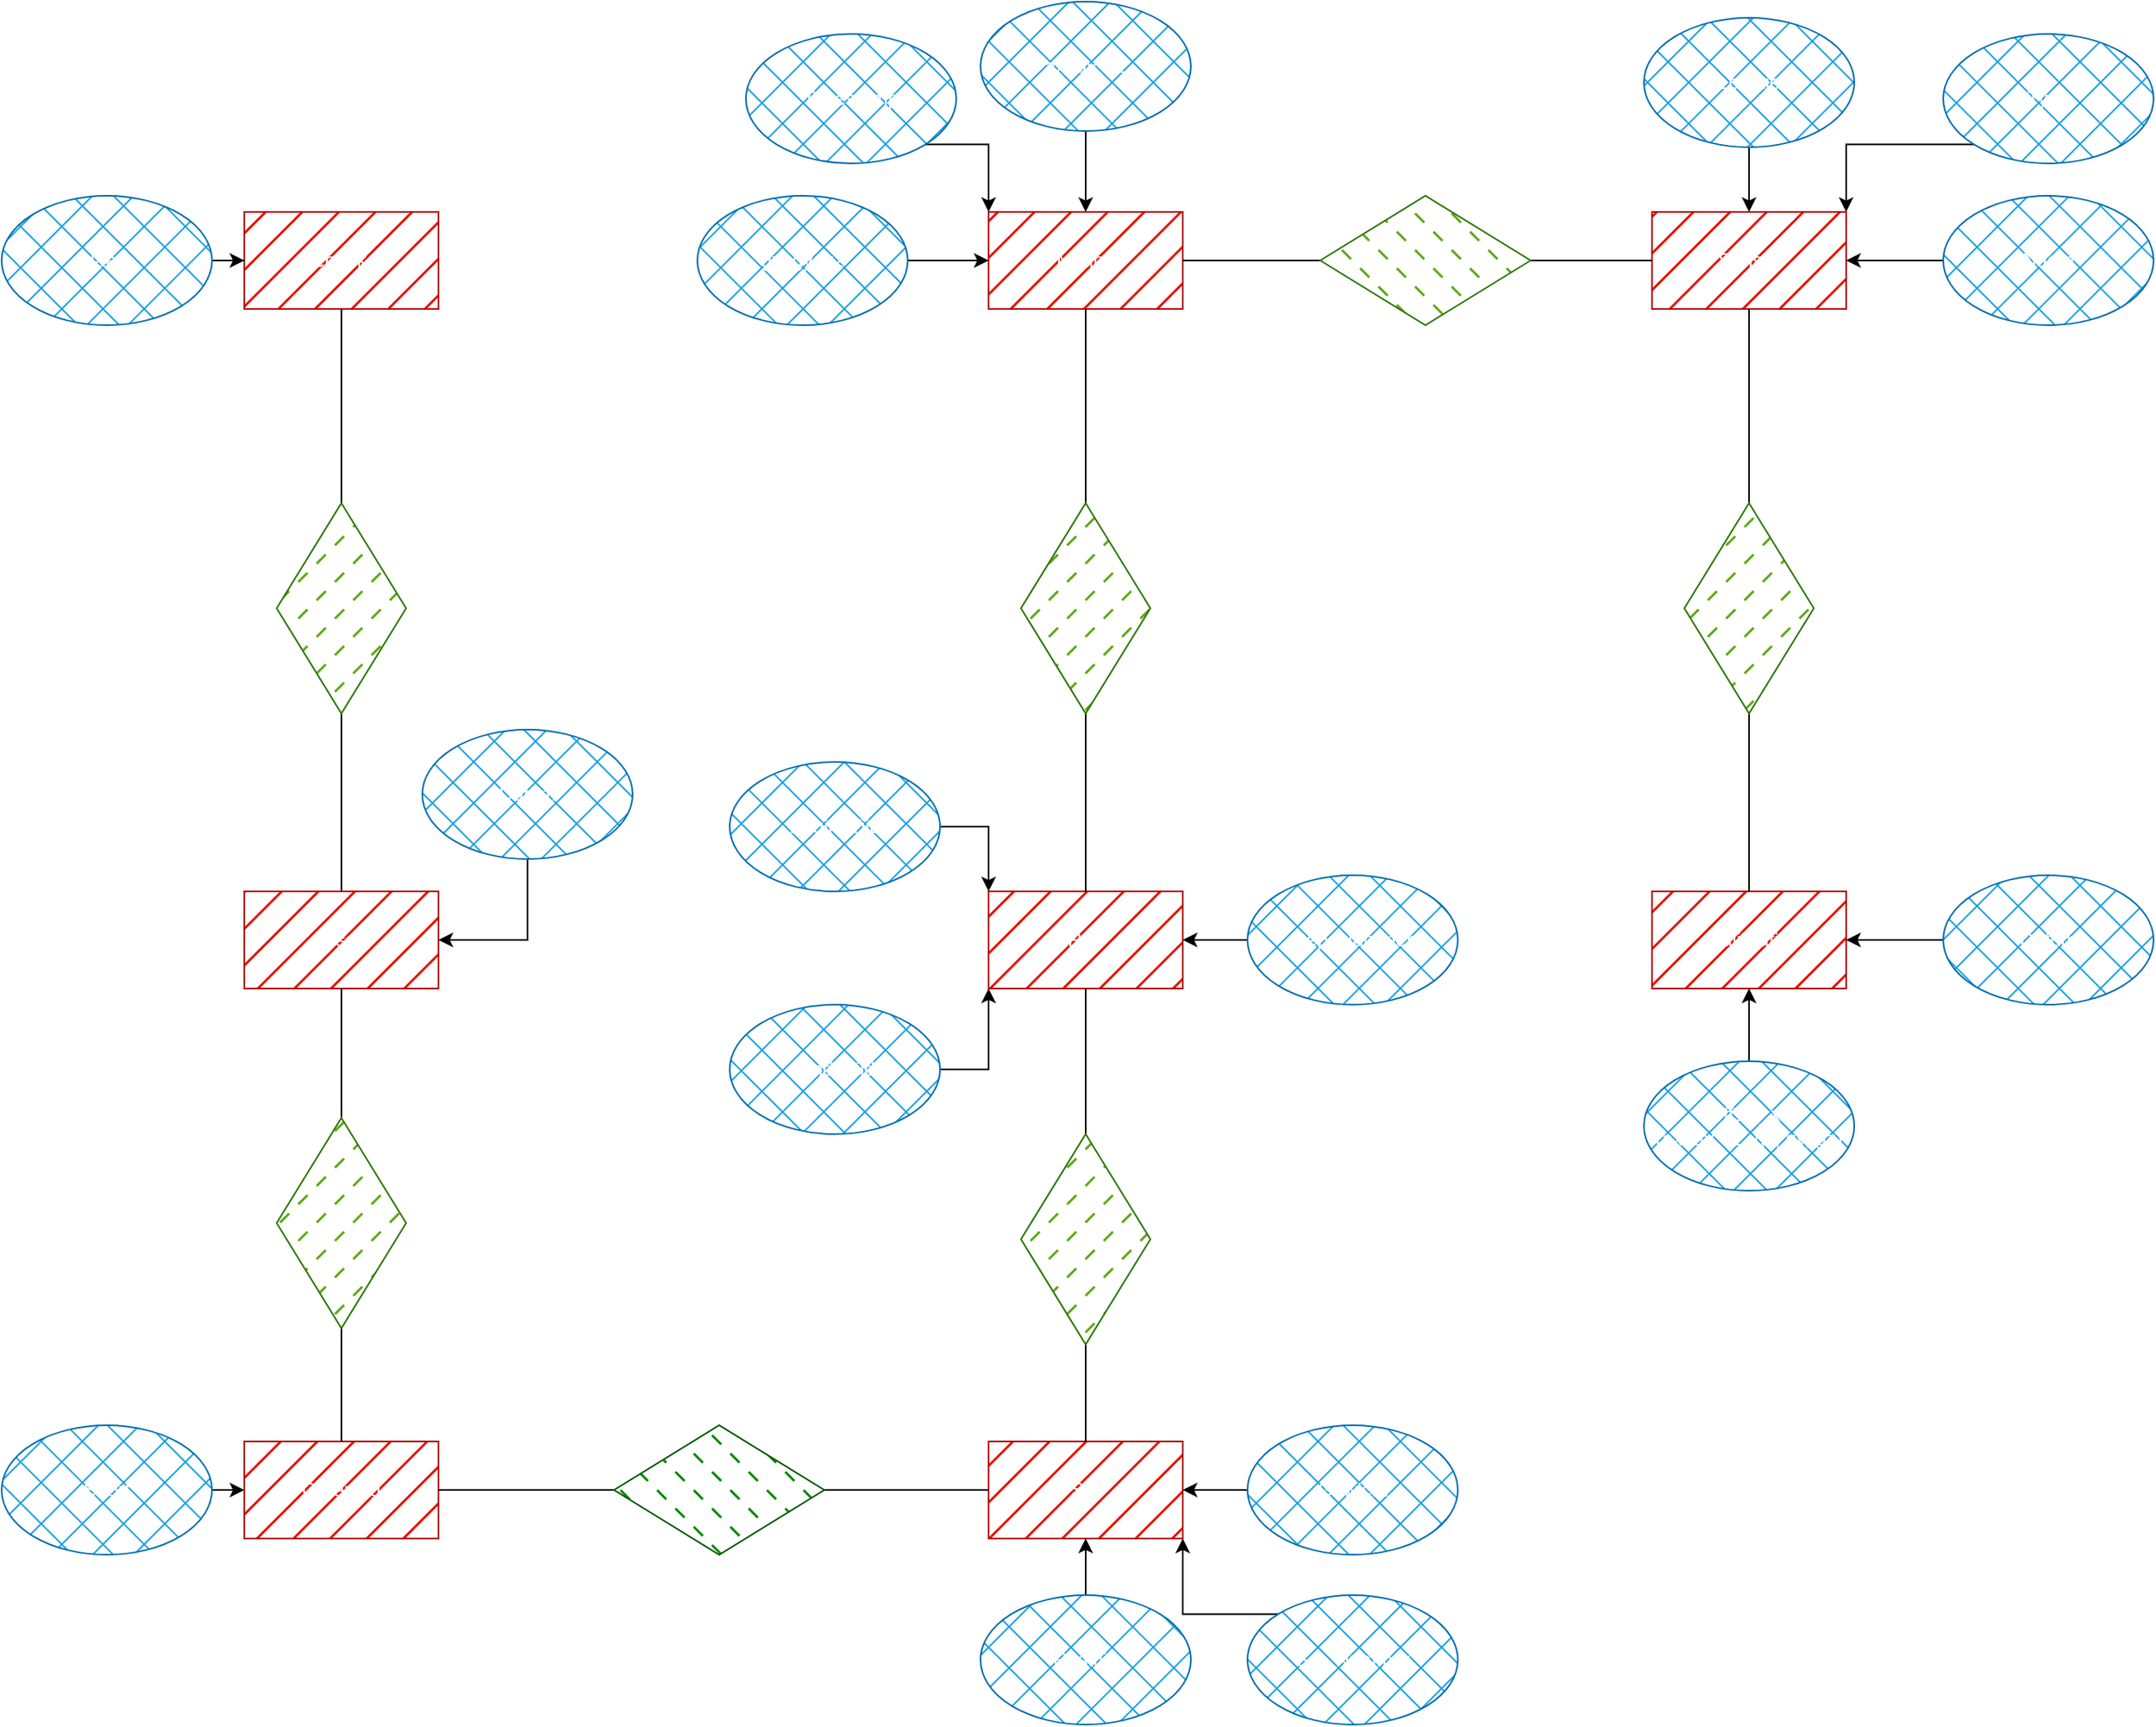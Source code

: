 <mxfile version="28.2.8">
  <diagram name="Page-1" id="XwFKuY0fjsOMMtmNPuCR">
    <mxGraphModel dx="2578" dy="1596" grid="1" gridSize="10" guides="1" tooltips="1" connect="1" arrows="1" fold="1" page="1" pageScale="1" pageWidth="1654" pageHeight="1169" math="0" shadow="0">
      <root>
        <mxCell id="0" />
        <mxCell id="1" parent="0" />
        <mxCell id="-jEJJR0pYMk_BCO5e8TO-1" value="Gebruiker" style="rounded=0;whiteSpace=wrap;html=1;fillColor=#e51400;fontColor=#FFFFFF;strokeColor=#B20000;gradientColor=none;fillStyle=hatch;" vertex="1" parent="1">
          <mxGeometry x="320" y="170" width="120" height="60" as="geometry" />
        </mxCell>
        <mxCell id="-jEJJR0pYMk_BCO5e8TO-48" style="edgeStyle=orthogonalEdgeStyle;rounded=0;orthogonalLoop=1;jettySize=auto;html=1;exitX=0.5;exitY=0;exitDx=0;exitDy=0;entryX=0.5;entryY=1;entryDx=0;entryDy=0;endArrow=none;endFill=0;fontColor=#FFFFFF;" edge="1" parent="1" source="-jEJJR0pYMk_BCO5e8TO-2" target="-jEJJR0pYMk_BCO5e8TO-9">
          <mxGeometry relative="1" as="geometry" />
        </mxCell>
        <mxCell id="-jEJJR0pYMk_BCO5e8TO-2" value="Sessie" style="rounded=0;whiteSpace=wrap;html=1;fillColor=#e51400;fontColor=#FFFFFF;strokeColor=#B20000;gradientColor=none;fillStyle=hatch;" vertex="1" parent="1">
          <mxGeometry x="320" y="590" width="120" height="60" as="geometry" />
        </mxCell>
        <mxCell id="-jEJJR0pYMk_BCO5e8TO-3" value="Oefening" style="rounded=0;whiteSpace=wrap;html=1;fillColor=#e51400;fontColor=#FFFFFF;strokeColor=#B20000;gradientColor=none;fillStyle=hatch;" vertex="1" parent="1">
          <mxGeometry x="320" y="930" width="120" height="60" as="geometry" />
        </mxCell>
        <mxCell id="-jEJJR0pYMk_BCO5e8TO-4" value="Meting" style="rounded=0;whiteSpace=wrap;html=1;fillColor=#e51400;fontColor=#FFFFFF;strokeColor=#B20000;gradientColor=none;fillStyle=hatch;" vertex="1" parent="1">
          <mxGeometry x="780" y="170" width="120" height="60" as="geometry" />
        </mxCell>
        <mxCell id="-jEJJR0pYMk_BCO5e8TO-5" value="Rep" style="rounded=0;whiteSpace=wrap;html=1;fillColor=#e51400;fontColor=#FFFFFF;strokeColor=#B20000;gradientColor=none;fillStyle=hatch;" vertex="1" parent="1">
          <mxGeometry x="780" y="590" width="120" height="60" as="geometry" />
        </mxCell>
        <mxCell id="-jEJJR0pYMk_BCO5e8TO-43" style="edgeStyle=orthogonalEdgeStyle;rounded=0;orthogonalLoop=1;jettySize=auto;html=1;exitX=0;exitY=0.5;exitDx=0;exitDy=0;entryX=0.5;entryY=0;entryDx=0;entryDy=0;endArrow=none;endFill=0;fontColor=#FFFFFF;" edge="1" parent="1" source="-jEJJR0pYMk_BCO5e8TO-6" target="-jEJJR0pYMk_BCO5e8TO-15">
          <mxGeometry relative="1" as="geometry" />
        </mxCell>
        <mxCell id="-jEJJR0pYMk_BCO5e8TO-6" value="Set" style="rounded=0;whiteSpace=wrap;html=1;fillColor=#e51400;fontColor=#FFFFFF;strokeColor=#B20000;gradientColor=none;fillStyle=hatch;" vertex="1" parent="1">
          <mxGeometry x="780" y="930" width="120" height="60" as="geometry" />
        </mxCell>
        <mxCell id="-jEJJR0pYMk_BCO5e8TO-7" value="Sensor" style="rounded=0;whiteSpace=wrap;html=1;fillColor=#e51400;fontColor=#FFFFFF;strokeColor=#B20000;gradientColor=none;fillStyle=hatch;" vertex="1" parent="1">
          <mxGeometry x="1190" y="170" width="120" height="60" as="geometry" />
        </mxCell>
        <mxCell id="-jEJJR0pYMk_BCO5e8TO-8" value="Kalibratie" style="rounded=0;whiteSpace=wrap;html=1;fillColor=#e51400;fontColor=#FFFFFF;strokeColor=#B20000;gradientColor=none;fillStyle=hatch;" vertex="1" parent="1">
          <mxGeometry x="1190" y="590" width="120" height="60" as="geometry" />
        </mxCell>
        <mxCell id="-jEJJR0pYMk_BCO5e8TO-49" style="edgeStyle=orthogonalEdgeStyle;rounded=0;orthogonalLoop=1;jettySize=auto;html=1;exitX=0.5;exitY=0;exitDx=0;exitDy=0;entryX=0.5;entryY=1;entryDx=0;entryDy=0;endArrow=none;endFill=0;fontColor=#FFFFFF;" edge="1" parent="1" source="-jEJJR0pYMk_BCO5e8TO-9" target="-jEJJR0pYMk_BCO5e8TO-1">
          <mxGeometry relative="1" as="geometry" />
        </mxCell>
        <mxCell id="-jEJJR0pYMk_BCO5e8TO-9" value="" style="rhombus;whiteSpace=wrap;html=1;fillColor=#60a917;fontColor=#FFFFFF;strokeColor=#2D7600;fillStyle=dashed;" vertex="1" parent="1">
          <mxGeometry x="340" y="350" width="80" height="130" as="geometry" />
        </mxCell>
        <mxCell id="-jEJJR0pYMk_BCO5e8TO-45" style="edgeStyle=orthogonalEdgeStyle;rounded=0;orthogonalLoop=1;jettySize=auto;html=1;exitX=0.5;exitY=1;exitDx=0;exitDy=0;entryX=0.5;entryY=0;entryDx=0;entryDy=0;endArrow=none;endFill=0;fontColor=#FFFFFF;" edge="1" parent="1" source="-jEJJR0pYMk_BCO5e8TO-10" target="-jEJJR0pYMk_BCO5e8TO-3">
          <mxGeometry relative="1" as="geometry" />
        </mxCell>
        <mxCell id="-jEJJR0pYMk_BCO5e8TO-47" style="edgeStyle=orthogonalEdgeStyle;rounded=0;orthogonalLoop=1;jettySize=auto;html=1;exitX=0.5;exitY=0;exitDx=0;exitDy=0;entryX=0.5;entryY=1;entryDx=0;entryDy=0;endArrow=none;endFill=0;fontColor=#FFFFFF;" edge="1" parent="1" source="-jEJJR0pYMk_BCO5e8TO-10" target="-jEJJR0pYMk_BCO5e8TO-2">
          <mxGeometry relative="1" as="geometry" />
        </mxCell>
        <mxCell id="-jEJJR0pYMk_BCO5e8TO-10" value="" style="rhombus;whiteSpace=wrap;html=1;fillColor=#60a917;fontColor=#FFFFFF;strokeColor=#2D7600;fillStyle=dashed;" vertex="1" parent="1">
          <mxGeometry x="340" y="730" width="80" height="130" as="geometry" />
        </mxCell>
        <mxCell id="-jEJJR0pYMk_BCO5e8TO-41" style="edgeStyle=orthogonalEdgeStyle;rounded=0;orthogonalLoop=1;jettySize=auto;html=1;exitX=0.5;exitY=0;exitDx=0;exitDy=0;entryX=0.5;entryY=1;entryDx=0;entryDy=0;endArrow=none;endFill=0;fontColor=#FFFFFF;" edge="1" parent="1" source="-jEJJR0pYMk_BCO5e8TO-11" target="-jEJJR0pYMk_BCO5e8TO-5">
          <mxGeometry relative="1" as="geometry" />
        </mxCell>
        <mxCell id="-jEJJR0pYMk_BCO5e8TO-42" style="edgeStyle=orthogonalEdgeStyle;rounded=0;orthogonalLoop=1;jettySize=auto;html=1;exitX=0.5;exitY=1;exitDx=0;exitDy=0;endArrow=none;endFill=0;fontColor=#FFFFFF;" edge="1" parent="1" source="-jEJJR0pYMk_BCO5e8TO-11" target="-jEJJR0pYMk_BCO5e8TO-6">
          <mxGeometry relative="1" as="geometry" />
        </mxCell>
        <mxCell id="-jEJJR0pYMk_BCO5e8TO-11" value="" style="rhombus;whiteSpace=wrap;html=1;fillColor=#60a917;fontColor=#FFFFFF;strokeColor=#2D7600;fillStyle=dashed;" vertex="1" parent="1">
          <mxGeometry x="800" y="740" width="80" height="130" as="geometry" />
        </mxCell>
        <mxCell id="-jEJJR0pYMk_BCO5e8TO-39" style="edgeStyle=orthogonalEdgeStyle;rounded=0;orthogonalLoop=1;jettySize=auto;html=1;exitX=0.5;exitY=0;exitDx=0;exitDy=0;entryX=0.5;entryY=1;entryDx=0;entryDy=0;endArrow=none;endFill=0;fontColor=#FFFFFF;" edge="1" parent="1" source="-jEJJR0pYMk_BCO5e8TO-12" target="-jEJJR0pYMk_BCO5e8TO-4">
          <mxGeometry relative="1" as="geometry" />
        </mxCell>
        <mxCell id="-jEJJR0pYMk_BCO5e8TO-40" style="edgeStyle=orthogonalEdgeStyle;rounded=0;orthogonalLoop=1;jettySize=auto;html=1;exitX=0.5;exitY=1;exitDx=0;exitDy=0;endArrow=none;endFill=0;fontColor=#FFFFFF;" edge="1" parent="1" source="-jEJJR0pYMk_BCO5e8TO-12" target="-jEJJR0pYMk_BCO5e8TO-5">
          <mxGeometry relative="1" as="geometry" />
        </mxCell>
        <mxCell id="-jEJJR0pYMk_BCO5e8TO-12" value="" style="rhombus;whiteSpace=wrap;html=1;fillColor=#60a917;fontColor=#FFFFFF;strokeColor=#2D7600;fillStyle=dashed;" vertex="1" parent="1">
          <mxGeometry x="800" y="350" width="80" height="130" as="geometry" />
        </mxCell>
        <mxCell id="-jEJJR0pYMk_BCO5e8TO-33" style="edgeStyle=orthogonalEdgeStyle;rounded=0;orthogonalLoop=1;jettySize=auto;html=1;exitX=0.5;exitY=1;exitDx=0;exitDy=0;endArrow=none;endFill=0;fontColor=#FFFFFF;" edge="1" parent="1" source="-jEJJR0pYMk_BCO5e8TO-13" target="-jEJJR0pYMk_BCO5e8TO-8">
          <mxGeometry relative="1" as="geometry" />
        </mxCell>
        <mxCell id="-jEJJR0pYMk_BCO5e8TO-35" style="edgeStyle=orthogonalEdgeStyle;rounded=0;orthogonalLoop=1;jettySize=auto;html=1;exitX=0.5;exitY=0;exitDx=0;exitDy=0;entryX=0.5;entryY=1;entryDx=0;entryDy=0;endArrow=none;endFill=0;fontColor=#FFFFFF;" edge="1" parent="1" source="-jEJJR0pYMk_BCO5e8TO-13" target="-jEJJR0pYMk_BCO5e8TO-7">
          <mxGeometry relative="1" as="geometry" />
        </mxCell>
        <mxCell id="-jEJJR0pYMk_BCO5e8TO-13" value="" style="rhombus;whiteSpace=wrap;html=1;fillColor=#60a917;fontColor=#FFFFFF;strokeColor=#2D7600;fillStyle=dashed;" vertex="1" parent="1">
          <mxGeometry x="1210" y="350" width="80" height="130" as="geometry" />
        </mxCell>
        <mxCell id="-jEJJR0pYMk_BCO5e8TO-36" style="edgeStyle=orthogonalEdgeStyle;rounded=0;orthogonalLoop=1;jettySize=auto;html=1;exitX=0.5;exitY=0;exitDx=0;exitDy=0;endArrow=none;endFill=0;fontColor=#FFFFFF;" edge="1" parent="1" source="-jEJJR0pYMk_BCO5e8TO-14" target="-jEJJR0pYMk_BCO5e8TO-7">
          <mxGeometry relative="1" as="geometry" />
        </mxCell>
        <mxCell id="-jEJJR0pYMk_BCO5e8TO-38" style="edgeStyle=orthogonalEdgeStyle;rounded=0;orthogonalLoop=1;jettySize=auto;html=1;exitX=0.5;exitY=1;exitDx=0;exitDy=0;entryX=1;entryY=0.5;entryDx=0;entryDy=0;endArrow=none;endFill=0;fontColor=#FFFFFF;" edge="1" parent="1" source="-jEJJR0pYMk_BCO5e8TO-14" target="-jEJJR0pYMk_BCO5e8TO-4">
          <mxGeometry relative="1" as="geometry" />
        </mxCell>
        <mxCell id="-jEJJR0pYMk_BCO5e8TO-14" value="" style="rhombus;whiteSpace=wrap;html=1;rotation=90;fillColor=#60a917;fontColor=#FFFFFF;strokeColor=#2D7600;fillStyle=dashed;" vertex="1" parent="1">
          <mxGeometry x="1010" y="135" width="80" height="130" as="geometry" />
        </mxCell>
        <mxCell id="-jEJJR0pYMk_BCO5e8TO-44" style="edgeStyle=orthogonalEdgeStyle;rounded=0;orthogonalLoop=1;jettySize=auto;html=1;exitX=0.5;exitY=1;exitDx=0;exitDy=0;entryX=1;entryY=0.5;entryDx=0;entryDy=0;endArrow=none;endFill=0;fontColor=#FFFFFF;" edge="1" parent="1" source="-jEJJR0pYMk_BCO5e8TO-15" target="-jEJJR0pYMk_BCO5e8TO-3">
          <mxGeometry relative="1" as="geometry" />
        </mxCell>
        <mxCell id="-jEJJR0pYMk_BCO5e8TO-15" value="" style="rhombus;whiteSpace=wrap;html=1;rotation=90;fillColor=#008a00;fontColor=#FFFFFF;strokeColor=#005700;fillStyle=dashed;" vertex="1" parent="1">
          <mxGeometry x="573.5" y="895" width="80" height="130" as="geometry" />
        </mxCell>
        <mxCell id="-jEJJR0pYMk_BCO5e8TO-16" value="1" style="text;html=1;whiteSpace=wrap;strokeColor=none;fillColor=none;align=center;verticalAlign=middle;rounded=0;fontSize=24;fontColor=#FFFFFF;" vertex="1" parent="1">
          <mxGeometry x="330" y="240" width="60" height="30" as="geometry" />
        </mxCell>
        <mxCell id="-jEJJR0pYMk_BCO5e8TO-17" value="1" style="text;html=1;whiteSpace=wrap;strokeColor=none;fillColor=none;align=center;verticalAlign=middle;rounded=0;fontSize=24;fontColor=#FFFFFF;" vertex="1" parent="1">
          <mxGeometry x="330" y="665" width="60" height="30" as="geometry" />
        </mxCell>
        <mxCell id="-jEJJR0pYMk_BCO5e8TO-18" value="1" style="text;html=1;whiteSpace=wrap;strokeColor=none;fillColor=none;align=center;verticalAlign=middle;rounded=0;fontSize=24;fontColor=#FFFFFF;" vertex="1" parent="1">
          <mxGeometry x="440" y="930" width="60" height="30" as="geometry" />
        </mxCell>
        <mxCell id="-jEJJR0pYMk_BCO5e8TO-19" value="1" style="text;html=1;whiteSpace=wrap;strokeColor=none;fillColor=none;align=center;verticalAlign=middle;rounded=0;fontSize=24;fontColor=#FFFFFF;" vertex="1" parent="1">
          <mxGeometry x="790" y="900" width="60" height="30" as="geometry" />
        </mxCell>
        <mxCell id="-jEJJR0pYMk_BCO5e8TO-20" value="1" style="text;html=1;whiteSpace=wrap;strokeColor=none;fillColor=none;align=center;verticalAlign=middle;rounded=0;fontSize=24;fontColor=#FFFFFF;" vertex="1" parent="1">
          <mxGeometry x="790" y="560" width="60" height="30" as="geometry" />
        </mxCell>
        <mxCell id="-jEJJR0pYMk_BCO5e8TO-21" value="1" style="text;html=1;whiteSpace=wrap;strokeColor=none;fillColor=none;align=center;verticalAlign=middle;rounded=0;fontSize=24;fontColor=#FFFFFF;" vertex="1" parent="1">
          <mxGeometry x="900" y="170" width="60" height="30" as="geometry" />
        </mxCell>
        <mxCell id="-jEJJR0pYMk_BCO5e8TO-22" value="1" style="text;html=1;whiteSpace=wrap;strokeColor=none;fillColor=none;align=center;verticalAlign=middle;rounded=0;fontSize=24;fontColor=#FFFFFF;" vertex="1" parent="1">
          <mxGeometry x="1200" y="560" width="60" height="30" as="geometry" />
        </mxCell>
        <mxCell id="-jEJJR0pYMk_BCO5e8TO-23" value="N" style="text;html=1;whiteSpace=wrap;strokeColor=none;fillColor=none;align=center;verticalAlign=middle;rounded=0;fontSize=24;fontColor=#FFFFFF;" vertex="1" parent="1">
          <mxGeometry x="1200" y="230" width="60" height="30" as="geometry" />
        </mxCell>
        <mxCell id="-jEJJR0pYMk_BCO5e8TO-24" value="N" style="text;html=1;whiteSpace=wrap;strokeColor=none;fillColor=none;align=center;verticalAlign=middle;rounded=0;fontSize=24;fontColor=#FFFFFF;" vertex="1" parent="1">
          <mxGeometry x="1130" y="170" width="60" height="30" as="geometry" />
        </mxCell>
        <mxCell id="-jEJJR0pYMk_BCO5e8TO-25" value="N" style="text;html=1;whiteSpace=wrap;strokeColor=none;fillColor=none;align=center;verticalAlign=middle;rounded=0;fontSize=24;fontColor=#FFFFFF;" vertex="1" parent="1">
          <mxGeometry x="790" y="230" width="60" height="30" as="geometry" />
        </mxCell>
        <mxCell id="-jEJJR0pYMk_BCO5e8TO-26" value="N" style="text;html=1;whiteSpace=wrap;strokeColor=none;fillColor=none;align=center;verticalAlign=middle;rounded=0;fontSize=24;fontColor=#FFFFFF;" vertex="1" parent="1">
          <mxGeometry x="790" y="650" width="60" height="30" as="geometry" />
        </mxCell>
        <mxCell id="-jEJJR0pYMk_BCO5e8TO-27" value="N" style="text;html=1;whiteSpace=wrap;strokeColor=none;fillColor=none;align=center;verticalAlign=middle;rounded=0;fontSize=24;fontColor=#FFFFFF;" vertex="1" parent="1">
          <mxGeometry x="720" y="930" width="60" height="30" as="geometry" />
        </mxCell>
        <mxCell id="-jEJJR0pYMk_BCO5e8TO-28" value="N" style="text;html=1;whiteSpace=wrap;strokeColor=none;fillColor=none;align=center;verticalAlign=middle;rounded=0;fontSize=24;fontColor=#FFFFFF;" vertex="1" parent="1">
          <mxGeometry x="330" y="900" width="60" height="30" as="geometry" />
        </mxCell>
        <mxCell id="-jEJJR0pYMk_BCO5e8TO-29" value="N" style="text;html=1;whiteSpace=wrap;strokeColor=none;fillColor=none;align=center;verticalAlign=middle;rounded=0;fontSize=24;fontColor=#FFFFFF;" vertex="1" parent="1">
          <mxGeometry x="330" y="560" width="60" height="30" as="geometry" />
        </mxCell>
        <mxCell id="-jEJJR0pYMk_BCO5e8TO-64" style="edgeStyle=orthogonalEdgeStyle;rounded=0;orthogonalLoop=1;jettySize=auto;html=1;exitX=0.5;exitY=0;exitDx=0;exitDy=0;entryX=0.5;entryY=1;entryDx=0;entryDy=0;fontColor=#FFFFFF;" edge="1" parent="1" source="-jEJJR0pYMk_BCO5e8TO-30" target="-jEJJR0pYMk_BCO5e8TO-8">
          <mxGeometry relative="1" as="geometry" />
        </mxCell>
        <mxCell id="-jEJJR0pYMk_BCO5e8TO-30" value="Offset_xx&lt;div&gt;(ax, ay, az, gx, gy, gz)&lt;/div&gt;" style="ellipse;whiteSpace=wrap;html=1;fillColor=#1ba1e2;strokeColor=#006EAF;fillStyle=cross-hatch;verticalAlign=middle;fontSize=12;gradientDirection=west;fontColor=#FFFFFF;" vertex="1" parent="1">
          <mxGeometry x="1185" y="695" width="130" height="80" as="geometry" />
        </mxCell>
        <mxCell id="-jEJJR0pYMk_BCO5e8TO-52" style="edgeStyle=orthogonalEdgeStyle;rounded=0;orthogonalLoop=1;jettySize=auto;html=1;exitX=0.5;exitY=1;exitDx=0;exitDy=0;entryX=0.5;entryY=0;entryDx=0;entryDy=0;fontColor=#FFFFFF;" edge="1" parent="1" source="-jEJJR0pYMk_BCO5e8TO-31" target="-jEJJR0pYMk_BCO5e8TO-4">
          <mxGeometry relative="1" as="geometry" />
        </mxCell>
        <mxCell id="-jEJJR0pYMk_BCO5e8TO-31" value="ax, ay, az" style="ellipse;whiteSpace=wrap;html=1;fillColor=#1ba1e2;strokeColor=#006EAF;fillStyle=cross-hatch;verticalAlign=middle;fontSize=12;gradientDirection=west;fontColor=#FFFFFF;" vertex="1" parent="1">
          <mxGeometry x="775" y="40" width="130" height="80" as="geometry" />
        </mxCell>
        <mxCell id="-jEJJR0pYMk_BCO5e8TO-54" style="edgeStyle=orthogonalEdgeStyle;rounded=0;orthogonalLoop=1;jettySize=auto;html=1;exitX=1;exitY=0.5;exitDx=0;exitDy=0;entryX=0;entryY=0.5;entryDx=0;entryDy=0;fontColor=#FFFFFF;" edge="1" parent="1" source="-jEJJR0pYMk_BCO5e8TO-32" target="-jEJJR0pYMk_BCO5e8TO-4">
          <mxGeometry relative="1" as="geometry" />
        </mxCell>
        <mxCell id="-jEJJR0pYMk_BCO5e8TO-32" value="gx, gy ,gz" style="ellipse;whiteSpace=wrap;html=1;fillColor=#1ba1e2;strokeColor=#006EAF;fillStyle=cross-hatch;verticalAlign=middle;fontSize=12;gradientDirection=west;fontColor=#FFFFFF;" vertex="1" parent="1">
          <mxGeometry x="600" y="160" width="130" height="80" as="geometry" />
        </mxCell>
        <mxCell id="-jEJJR0pYMk_BCO5e8TO-55" style="edgeStyle=orthogonalEdgeStyle;rounded=0;orthogonalLoop=1;jettySize=auto;html=1;exitX=1;exitY=1;exitDx=0;exitDy=0;entryX=0;entryY=0;entryDx=0;entryDy=0;fontColor=#FFFFFF;" edge="1" parent="1" source="-jEJJR0pYMk_BCO5e8TO-50" target="-jEJJR0pYMk_BCO5e8TO-4">
          <mxGeometry relative="1" as="geometry" />
        </mxCell>
        <mxCell id="-jEJJR0pYMk_BCO5e8TO-50" value="Timestamp" style="ellipse;whiteSpace=wrap;html=1;fillColor=#1ba1e2;strokeColor=#006EAF;fillStyle=cross-hatch;verticalAlign=middle;fontSize=12;gradientDirection=west;fontColor=#FFFFFF;" vertex="1" parent="1">
          <mxGeometry x="630" y="60" width="130" height="80" as="geometry" />
        </mxCell>
        <mxCell id="-jEJJR0pYMk_BCO5e8TO-60" style="edgeStyle=orthogonalEdgeStyle;rounded=0;orthogonalLoop=1;jettySize=auto;html=1;exitX=0;exitY=0.5;exitDx=0;exitDy=0;entryX=1;entryY=0.5;entryDx=0;entryDy=0;fontColor=#FFFFFF;" edge="1" parent="1" source="-jEJJR0pYMk_BCO5e8TO-56" target="-jEJJR0pYMk_BCO5e8TO-7">
          <mxGeometry relative="1" as="geometry" />
        </mxCell>
        <mxCell id="-jEJJR0pYMk_BCO5e8TO-56" value="Naam" style="ellipse;whiteSpace=wrap;html=1;fillColor=#1ba1e2;strokeColor=#006EAF;fillStyle=cross-hatch;verticalAlign=middle;fontSize=12;gradientDirection=west;fontColor=#FFFFFF;" vertex="1" parent="1">
          <mxGeometry x="1370" y="160" width="130" height="80" as="geometry" />
        </mxCell>
        <mxCell id="-jEJJR0pYMk_BCO5e8TO-61" style="edgeStyle=orthogonalEdgeStyle;rounded=0;orthogonalLoop=1;jettySize=auto;html=1;exitX=0;exitY=1;exitDx=0;exitDy=0;entryX=1;entryY=0;entryDx=0;entryDy=0;fontColor=#FFFFFF;" edge="1" parent="1" source="-jEJJR0pYMk_BCO5e8TO-57" target="-jEJJR0pYMk_BCO5e8TO-7">
          <mxGeometry relative="1" as="geometry" />
        </mxCell>
        <mxCell id="-jEJJR0pYMk_BCO5e8TO-57" value="Type" style="ellipse;whiteSpace=wrap;html=1;fillColor=#1ba1e2;strokeColor=#006EAF;fillStyle=cross-hatch;verticalAlign=middle;fontSize=12;gradientDirection=west;fontColor=#FFFFFF;" vertex="1" parent="1">
          <mxGeometry x="1370" y="60" width="130" height="80" as="geometry" />
        </mxCell>
        <mxCell id="-jEJJR0pYMk_BCO5e8TO-59" style="edgeStyle=orthogonalEdgeStyle;rounded=0;orthogonalLoop=1;jettySize=auto;html=1;exitX=0.5;exitY=1;exitDx=0;exitDy=0;entryX=0.5;entryY=0;entryDx=0;entryDy=0;fontColor=#FFFFFF;" edge="1" parent="1" source="-jEJJR0pYMk_BCO5e8TO-58" target="-jEJJR0pYMk_BCO5e8TO-7">
          <mxGeometry relative="1" as="geometry" />
        </mxCell>
        <mxCell id="-jEJJR0pYMk_BCO5e8TO-58" value="Locatie" style="ellipse;whiteSpace=wrap;html=1;fillColor=#1ba1e2;strokeColor=#006EAF;fillStyle=cross-hatch;verticalAlign=middle;fontSize=12;gradientDirection=west;fontColor=#FFFFFF;" vertex="1" parent="1">
          <mxGeometry x="1185" y="50" width="130" height="80" as="geometry" />
        </mxCell>
        <mxCell id="-jEJJR0pYMk_BCO5e8TO-65" style="edgeStyle=orthogonalEdgeStyle;rounded=0;orthogonalLoop=1;jettySize=auto;html=1;exitX=0;exitY=0.5;exitDx=0;exitDy=0;fontColor=#FFFFFF;" edge="1" parent="1" source="-jEJJR0pYMk_BCO5e8TO-62" target="-jEJJR0pYMk_BCO5e8TO-8">
          <mxGeometry relative="1" as="geometry" />
        </mxCell>
        <mxCell id="-jEJJR0pYMk_BCO5e8TO-62" value="Datum" style="ellipse;whiteSpace=wrap;html=1;fillColor=#1ba1e2;strokeColor=#006EAF;fillStyle=cross-hatch;verticalAlign=middle;fontSize=12;gradientDirection=west;fontColor=#FFFFFF;" vertex="1" parent="1">
          <mxGeometry x="1370" y="580" width="130" height="80" as="geometry" />
        </mxCell>
        <mxCell id="-jEJJR0pYMk_BCO5e8TO-71" value="" style="edgeStyle=orthogonalEdgeStyle;rounded=0;orthogonalLoop=1;jettySize=auto;html=1;fontColor=#FFFFFF;" edge="1" parent="1" source="-jEJJR0pYMk_BCO5e8TO-66" target="-jEJJR0pYMk_BCO5e8TO-1">
          <mxGeometry relative="1" as="geometry" />
        </mxCell>
        <mxCell id="-jEJJR0pYMk_BCO5e8TO-66" value="Naam" style="ellipse;whiteSpace=wrap;html=1;fillColor=#1ba1e2;strokeColor=#006EAF;fillStyle=cross-hatch;verticalAlign=middle;fontSize=12;gradientDirection=west;fontColor=#FFFFFF;" vertex="1" parent="1">
          <mxGeometry x="170" y="160" width="130" height="80" as="geometry" />
        </mxCell>
        <mxCell id="-jEJJR0pYMk_BCO5e8TO-104" style="edgeStyle=orthogonalEdgeStyle;rounded=0;orthogonalLoop=1;jettySize=auto;html=1;exitX=0.5;exitY=1;exitDx=0;exitDy=0;entryX=1;entryY=0.5;entryDx=0;entryDy=0;fontColor=#FFFFFF;" edge="1" parent="1" source="-jEJJR0pYMk_BCO5e8TO-69" target="-jEJJR0pYMk_BCO5e8TO-2">
          <mxGeometry relative="1" as="geometry" />
        </mxCell>
        <mxCell id="-jEJJR0pYMk_BCO5e8TO-69" value="Datum" style="ellipse;whiteSpace=wrap;html=1;fillColor=#1ba1e2;strokeColor=#006EAF;fillStyle=cross-hatch;verticalAlign=middle;fontSize=12;gradientDirection=west;fontColor=#FFFFFF;" vertex="1" parent="1">
          <mxGeometry x="430" y="490" width="130" height="80" as="geometry" />
        </mxCell>
        <mxCell id="-jEJJR0pYMk_BCO5e8TO-74" style="edgeStyle=orthogonalEdgeStyle;rounded=0;orthogonalLoop=1;jettySize=auto;html=1;exitX=1;exitY=0.5;exitDx=0;exitDy=0;entryX=0;entryY=0.5;entryDx=0;entryDy=0;fontColor=#FFFFFF;" edge="1" parent="1" source="-jEJJR0pYMk_BCO5e8TO-72" target="-jEJJR0pYMk_BCO5e8TO-3">
          <mxGeometry relative="1" as="geometry" />
        </mxCell>
        <mxCell id="-jEJJR0pYMk_BCO5e8TO-72" value="Soort" style="ellipse;whiteSpace=wrap;html=1;fillColor=#1ba1e2;strokeColor=#006EAF;fillStyle=cross-hatch;verticalAlign=middle;fontSize=12;gradientDirection=west;fontColor=#FFFFFF;" vertex="1" parent="1">
          <mxGeometry x="170" y="920" width="130" height="80" as="geometry" />
        </mxCell>
        <mxCell id="-jEJJR0pYMk_BCO5e8TO-79" style="edgeStyle=orthogonalEdgeStyle;rounded=0;orthogonalLoop=1;jettySize=auto;html=1;exitX=0;exitY=0.5;exitDx=0;exitDy=0;entryX=1;entryY=0.5;entryDx=0;entryDy=0;fontColor=#FFFFFF;" edge="1" parent="1" source="-jEJJR0pYMk_BCO5e8TO-75" target="-jEJJR0pYMk_BCO5e8TO-6">
          <mxGeometry relative="1" as="geometry" />
        </mxCell>
        <mxCell id="-jEJJR0pYMk_BCO5e8TO-75" value="Gewicht" style="ellipse;whiteSpace=wrap;html=1;fillColor=#1ba1e2;strokeColor=#006EAF;fillStyle=cross-hatch;verticalAlign=middle;fontSize=12;gradientDirection=west;fontColor=#FFFFFF;" vertex="1" parent="1">
          <mxGeometry x="940" y="920" width="130" height="80" as="geometry" />
        </mxCell>
        <mxCell id="-jEJJR0pYMk_BCO5e8TO-78" style="edgeStyle=orthogonalEdgeStyle;rounded=0;orthogonalLoop=1;jettySize=auto;html=1;exitX=0.5;exitY=0;exitDx=0;exitDy=0;entryX=0.5;entryY=1;entryDx=0;entryDy=0;fontColor=#FFFFFF;" edge="1" parent="1" source="-jEJJR0pYMk_BCO5e8TO-76" target="-jEJJR0pYMk_BCO5e8TO-6">
          <mxGeometry relative="1" as="geometry" />
        </mxCell>
        <mxCell id="-jEJJR0pYMk_BCO5e8TO-76" value="Rusttijd" style="ellipse;whiteSpace=wrap;html=1;fillColor=#1ba1e2;strokeColor=#006EAF;fillStyle=cross-hatch;verticalAlign=middle;fontSize=12;gradientDirection=west;fontColor=#FFFFFF;" vertex="1" parent="1">
          <mxGeometry x="775" y="1025" width="130" height="80" as="geometry" />
        </mxCell>
        <mxCell id="-jEJJR0pYMk_BCO5e8TO-80" style="edgeStyle=orthogonalEdgeStyle;rounded=0;orthogonalLoop=1;jettySize=auto;html=1;exitX=0;exitY=0;exitDx=0;exitDy=0;entryX=1;entryY=1;entryDx=0;entryDy=0;fontColor=#FFFFFF;" edge="1" parent="1" source="-jEJJR0pYMk_BCO5e8TO-77" target="-jEJJR0pYMk_BCO5e8TO-6">
          <mxGeometry relative="1" as="geometry" />
        </mxCell>
        <mxCell id="-jEJJR0pYMk_BCO5e8TO-77" value="Set_Nummer" style="ellipse;whiteSpace=wrap;html=1;fillColor=#1ba1e2;strokeColor=#006EAF;fillStyle=cross-hatch;verticalAlign=middle;fontSize=12;gradientDirection=west;fontColor=#FFFFFF;" vertex="1" parent="1">
          <mxGeometry x="940" y="1025" width="130" height="80" as="geometry" />
        </mxCell>
        <mxCell id="-jEJJR0pYMk_BCO5e8TO-86" style="edgeStyle=orthogonalEdgeStyle;rounded=0;orthogonalLoop=1;jettySize=auto;html=1;exitX=0;exitY=0.5;exitDx=0;exitDy=0;fontColor=#FFFFFF;" edge="1" parent="1" source="-jEJJR0pYMk_BCO5e8TO-81" target="-jEJJR0pYMk_BCO5e8TO-5">
          <mxGeometry relative="1" as="geometry" />
        </mxCell>
        <mxCell id="-jEJJR0pYMk_BCO5e8TO-81" value="Rep_Nummer" style="ellipse;whiteSpace=wrap;html=1;fillColor=#1ba1e2;strokeColor=#006EAF;fillStyle=cross-hatch;verticalAlign=middle;fontSize=12;gradientDirection=west;fontColor=#FFFFFF;" vertex="1" parent="1">
          <mxGeometry x="940" y="580" width="130" height="80" as="geometry" />
        </mxCell>
        <mxCell id="-jEJJR0pYMk_BCO5e8TO-85" style="edgeStyle=orthogonalEdgeStyle;rounded=0;orthogonalLoop=1;jettySize=auto;html=1;exitX=1;exitY=0.5;exitDx=0;exitDy=0;entryX=0;entryY=0;entryDx=0;entryDy=0;fontColor=#FFFFFF;" edge="1" parent="1" source="-jEJJR0pYMk_BCO5e8TO-82" target="-jEJJR0pYMk_BCO5e8TO-5">
          <mxGeometry relative="1" as="geometry" />
        </mxCell>
        <mxCell id="-jEJJR0pYMk_BCO5e8TO-82" value="Begin_Tijd" style="ellipse;whiteSpace=wrap;html=1;fillColor=#1ba1e2;strokeColor=#006EAF;fillStyle=cross-hatch;verticalAlign=middle;fontSize=12;gradientDirection=west;fontColor=#FFFFFF;" vertex="1" parent="1">
          <mxGeometry x="620" y="510" width="130" height="80" as="geometry" />
        </mxCell>
        <mxCell id="-jEJJR0pYMk_BCO5e8TO-84" style="edgeStyle=orthogonalEdgeStyle;rounded=0;orthogonalLoop=1;jettySize=auto;html=1;exitX=1;exitY=0.5;exitDx=0;exitDy=0;entryX=0;entryY=1;entryDx=0;entryDy=0;fontColor=#FFFFFF;" edge="1" parent="1" source="-jEJJR0pYMk_BCO5e8TO-83" target="-jEJJR0pYMk_BCO5e8TO-5">
          <mxGeometry relative="1" as="geometry" />
        </mxCell>
        <mxCell id="-jEJJR0pYMk_BCO5e8TO-83" value="Eind_Tijd" style="ellipse;whiteSpace=wrap;html=1;fillColor=#1ba1e2;strokeColor=#006EAF;fillStyle=cross-hatch;verticalAlign=middle;fontSize=12;gradientDirection=west;fontColor=#FFFFFF;" vertex="1" parent="1">
          <mxGeometry x="620" y="660" width="130" height="80" as="geometry" />
        </mxCell>
        <mxCell id="-jEJJR0pYMk_BCO5e8TO-88" value="neemt deel aan" style="text;html=1;whiteSpace=wrap;strokeColor=none;fillColor=none;align=center;verticalAlign=middle;rounded=0;fontSize=19;fontColor=#FFFFFF;" vertex="1" parent="1">
          <mxGeometry x="430" y="400" width="110" height="30" as="geometry" />
        </mxCell>
        <mxCell id="-jEJJR0pYMk_BCO5e8TO-89" value="bevat" style="text;html=1;whiteSpace=wrap;strokeColor=none;fillColor=none;align=center;verticalAlign=middle;rounded=0;fontSize=19;fontColor=#FFFFFF;" vertex="1" parent="1">
          <mxGeometry x="440" y="775" width="60" height="30" as="geometry" />
        </mxCell>
        <mxCell id="-jEJJR0pYMk_BCO5e8TO-92" value="bevat" style="text;html=1;whiteSpace=wrap;strokeColor=none;fillColor=none;align=center;verticalAlign=middle;rounded=0;fontSize=19;fontColor=#FFFFFF;" vertex="1" parent="1">
          <mxGeometry x="880" y="790" width="60" height="30" as="geometry" />
        </mxCell>
        <mxCell id="-jEJJR0pYMk_BCO5e8TO-93" value="wordt vastgelegd" style="text;html=1;whiteSpace=wrap;strokeColor=none;fillColor=none;align=center;verticalAlign=middle;rounded=0;fontSize=19;fontColor=#FFFFFF;" vertex="1" parent="1">
          <mxGeometry x="890" y="400" width="100" height="30" as="geometry" />
        </mxCell>
        <mxCell id="-jEJJR0pYMk_BCO5e8TO-94" value="is gekalibreert door" style="text;html=1;whiteSpace=wrap;strokeColor=none;fillColor=none;align=center;verticalAlign=middle;rounded=0;fontSize=19;fontColor=#FFFFFF;" vertex="1" parent="1">
          <mxGeometry x="1310" y="400" width="125" height="30" as="geometry" />
        </mxCell>
        <mxCell id="-jEJJR0pYMk_BCO5e8TO-95" value="is gemeten met" style="text;html=1;whiteSpace=wrap;strokeColor=none;fillColor=none;align=center;verticalAlign=middle;rounded=0;fontSize=19;fontColor=#FFFFFF;" vertex="1" parent="1">
          <mxGeometry x="990" y="120" width="120" height="30" as="geometry" />
        </mxCell>
        <mxCell id="-jEJJR0pYMk_BCO5e8TO-96" value="bestaat uit" style="text;html=1;whiteSpace=wrap;strokeColor=none;fillColor=none;align=center;verticalAlign=middle;rounded=0;fontSize=19;rotation=0;fontColor=#FFFFFF;" vertex="1" parent="1">
          <mxGeometry x="555.25" y="890" width="116.5" height="30" as="geometry" />
        </mxCell>
      </root>
    </mxGraphModel>
  </diagram>
</mxfile>
